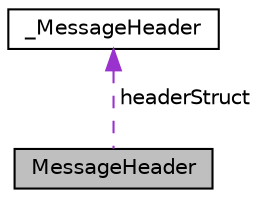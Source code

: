 digraph "MessageHeader"
{
 // INTERACTIVE_SVG=YES
  edge [fontname="Helvetica",fontsize="10",labelfontname="Helvetica",labelfontsize="10"];
  node [fontname="Helvetica",fontsize="10",shape=record];
  Node1 [label="MessageHeader",height=0.2,width=0.4,color="black", fillcolor="grey75", style="filled", fontcolor="black"];
  Node2 -> Node1 [dir="back",color="darkorchid3",fontsize="10",style="dashed",label=" headerStruct" ,fontname="Helvetica"];
  Node2 [label="_MessageHeader",height=0.2,width=0.4,color="black", fillcolor="white", style="filled",URL="$struct___message_header.html"];
}
